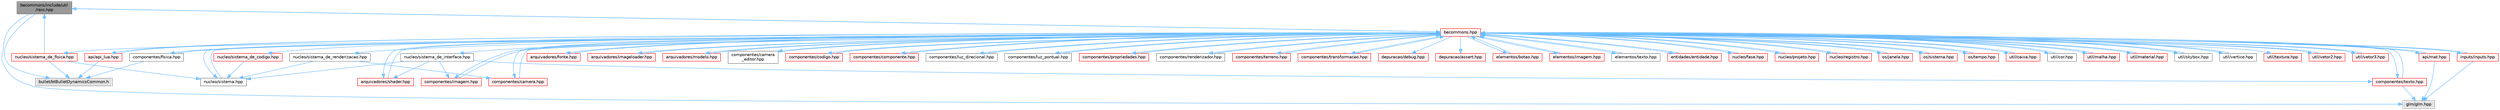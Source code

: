 digraph "becommons/include/util/raio.hpp"
{
 // LATEX_PDF_SIZE
  bgcolor="transparent";
  edge [fontname=Helvetica,fontsize=10,labelfontname=Helvetica,labelfontsize=10];
  node [fontname=Helvetica,fontsize=10,shape=box,height=0.2,width=0.4];
  Node1 [id="Node000001",label="becommons/include/util\l/raio.hpp",height=0.2,width=0.4,color="gray40", fillcolor="grey60", style="filled", fontcolor="black",tooltip=" "];
  Node1 -> Node2 [id="edge1_Node000001_Node000002",color="steelblue1",style="solid",tooltip=" "];
  Node2 [id="Node000002",label="glm/glm.hpp",height=0.2,width=0.4,color="grey60", fillcolor="#E0E0E0", style="filled",tooltip=" "];
  Node1 -> Node3 [id="edge2_Node000001_Node000003",color="steelblue1",style="solid",tooltip=" "];
  Node3 [id="Node000003",label="bullet/btBulletDynamicsCommon.h",height=0.2,width=0.4,color="grey60", fillcolor="#E0E0E0", style="filled",tooltip=" "];
  Node1 -> Node4 [id="edge3_Node000001_Node000004",color="steelblue1",style="solid",tooltip=" "];
  Node4 [id="Node000004",label="becommons.hpp",height=0.2,width=0.4,color="red", fillcolor="#FFF0F0", style="filled",URL="$becommons_8hpp.html",tooltip=" "];
  Node4 -> Node5 [id="edge4_Node000004_Node000005",color="steelblue1",style="solid",tooltip=" "];
  Node5 [id="Node000005",label="api/api_lua.hpp",height=0.2,width=0.4,color="red", fillcolor="#FFF0F0", style="filled",URL="$api__lua_8hpp.html",tooltip="Gerencia a configuração do luabridge para api lua."];
  Node5 -> Node3 [id="edge5_Node000005_Node000003",color="steelblue1",style="solid",tooltip=" "];
  Node5 -> Node4 [id="edge6_Node000005_Node000004",color="steelblue1",style="solid",tooltip=" "];
  Node4 -> Node9 [id="edge7_Node000004_Node000009",color="steelblue1",style="solid",tooltip=" "];
  Node9 [id="Node000009",label="api/mat.hpp",height=0.2,width=0.4,color="red", fillcolor="#FFF0F0", style="filled",URL="$mat_8hpp.html",tooltip="Gerencia funçoes matemáticas."];
  Node9 -> Node2 [id="edge8_Node000009_Node000002",color="steelblue1",style="solid",tooltip=" "];
  Node9 -> Node4 [id="edge9_Node000009_Node000004",color="steelblue1",style="solid",tooltip=" "];
  Node4 -> Node11 [id="edge10_Node000004_Node000011",color="steelblue1",style="solid",tooltip=" "];
  Node11 [id="Node000011",label="arquivadores/fonte.hpp",height=0.2,width=0.4,color="red", fillcolor="#FFF0F0", style="filled",URL="$fonte_8hpp.html",tooltip="Define estruturas básicas para renderização de textos."];
  Node11 -> Node4 [id="edge11_Node000011_Node000004",color="steelblue1",style="solid",tooltip=" "];
  Node4 -> Node16 [id="edge12_Node000004_Node000016",color="steelblue1",style="solid",tooltip=" "];
  Node16 [id="Node000016",label="arquivadores/imageloader.hpp",height=0.2,width=0.4,color="red", fillcolor="#FFF0F0", style="filled",URL="$imageloader_8hpp.html",tooltip="Gerencia as imagems/texturas carregadas na engine."];
  Node16 -> Node4 [id="edge13_Node000016_Node000004",color="steelblue1",style="solid",tooltip=" "];
  Node4 -> Node22 [id="edge14_Node000004_Node000022",color="steelblue1",style="solid",tooltip=" "];
  Node22 [id="Node000022",label="arquivadores/modelo.hpp",height=0.2,width=0.4,color="red", fillcolor="#FFF0F0", style="filled",URL="$modelo_8hpp.html",tooltip="Carrega um modelo usando a biblioteca assimp com base em um diretório."];
  Node22 -> Node4 [id="edge15_Node000022_Node000004",color="steelblue1",style="solid",tooltip=" "];
  Node4 -> Node24 [id="edge16_Node000004_Node000024",color="steelblue1",style="solid",tooltip=" "];
  Node24 [id="Node000024",label="arquivadores/shader.hpp",height=0.2,width=0.4,color="red", fillcolor="#FFF0F0", style="filled",URL="$shader_8hpp.html",tooltip="Gerencia os shaders GLSL."];
  Node24 -> Node4 [id="edge17_Node000024_Node000004",color="steelblue1",style="solid",tooltip=" "];
  Node4 -> Node30 [id="edge18_Node000004_Node000030",color="steelblue1",style="solid",tooltip=" "];
  Node30 [id="Node000030",label="componentes/camera.hpp",height=0.2,width=0.4,color="red", fillcolor="#FFF0F0", style="filled",URL="$camera_8hpp.html",tooltip="Estrutura básica de câmera."];
  Node30 -> Node4 [id="edge19_Node000030_Node000004",color="steelblue1",style="solid",tooltip=" "];
  Node4 -> Node33 [id="edge20_Node000004_Node000033",color="steelblue1",style="solid",tooltip=" "];
  Node33 [id="Node000033",label="componentes/camera\l_editor.hpp",height=0.2,width=0.4,color="grey40", fillcolor="white", style="filled",URL="$camera__editor_8hpp.html",tooltip=" "];
  Node33 -> Node4 [id="edge21_Node000033_Node000004",color="steelblue1",style="solid",tooltip=" "];
  Node4 -> Node34 [id="edge22_Node000004_Node000034",color="steelblue1",style="solid",tooltip=" "];
  Node34 [id="Node000034",label="componentes/codigo.hpp",height=0.2,width=0.4,color="red", fillcolor="#FFF0F0", style="filled",URL="$codigo_8hpp.html",tooltip="Componente de código para entidades ECS."];
  Node34 -> Node4 [id="edge23_Node000034_Node000004",color="steelblue1",style="solid",tooltip=" "];
  Node4 -> Node36 [id="edge24_Node000004_Node000036",color="steelblue1",style="solid",tooltip=" "];
  Node36 [id="Node000036",label="componentes/componente.hpp",height=0.2,width=0.4,color="red", fillcolor="#FFF0F0", style="filled",URL="$componente_8hpp.html",tooltip="Estrutura base para componetes."];
  Node36 -> Node4 [id="edge25_Node000036_Node000004",color="steelblue1",style="solid",tooltip=" "];
  Node4 -> Node41 [id="edge26_Node000004_Node000041",color="steelblue1",style="solid",tooltip=" "];
  Node41 [id="Node000041",label="componentes/fisica.hpp",height=0.2,width=0.4,color="grey40", fillcolor="white", style="filled",URL="$fisica_8hpp.html",tooltip="Componente de física para entidades ECS."];
  Node41 -> Node3 [id="edge27_Node000041_Node000003",color="steelblue1",style="solid",tooltip=" "];
  Node41 -> Node4 [id="edge28_Node000041_Node000004",color="steelblue1",style="solid",tooltip=" "];
  Node4 -> Node42 [id="edge29_Node000004_Node000042",color="steelblue1",style="solid",tooltip=" "];
  Node42 [id="Node000042",label="componentes/imagem.hpp",height=0.2,width=0.4,color="red", fillcolor="#FFF0F0", style="filled",URL="$componentes_2imagem_8hpp.html",tooltip=" "];
  Node42 -> Node4 [id="edge30_Node000042_Node000004",color="steelblue1",style="solid",tooltip=" "];
  Node4 -> Node43 [id="edge31_Node000004_Node000043",color="steelblue1",style="solid",tooltip=" "];
  Node43 [id="Node000043",label="componentes/luz_direcional.hpp",height=0.2,width=0.4,color="grey40", fillcolor="white", style="filled",URL="$luz__direcional_8hpp.html",tooltip=" "];
  Node43 -> Node4 [id="edge32_Node000043_Node000004",color="steelblue1",style="solid",tooltip=" "];
  Node4 -> Node44 [id="edge33_Node000004_Node000044",color="steelblue1",style="solid",tooltip=" "];
  Node44 [id="Node000044",label="componentes/luz_pontual.hpp",height=0.2,width=0.4,color="grey40", fillcolor="white", style="filled",URL="$luz__pontual_8hpp.html",tooltip=" "];
  Node44 -> Node4 [id="edge34_Node000044_Node000004",color="steelblue1",style="solid",tooltip=" "];
  Node4 -> Node45 [id="edge35_Node000004_Node000045",color="steelblue1",style="solid",tooltip=" "];
  Node45 [id="Node000045",label="componentes/propriedades.hpp",height=0.2,width=0.4,color="red", fillcolor="#FFF0F0", style="filled",URL="$propriedades_8hpp.html",tooltip=" "];
  Node45 -> Node4 [id="edge36_Node000045_Node000004",color="steelblue1",style="solid",tooltip=" "];
  Node4 -> Node46 [id="edge37_Node000004_Node000046",color="steelblue1",style="solid",tooltip=" "];
  Node46 [id="Node000046",label="componentes/renderizador.hpp",height=0.2,width=0.4,color="grey40", fillcolor="white", style="filled",URL="$renderizador_8hpp.html",tooltip=" "];
  Node46 -> Node4 [id="edge38_Node000046_Node000004",color="steelblue1",style="solid",tooltip=" "];
  Node4 -> Node47 [id="edge39_Node000004_Node000047",color="steelblue1",style="solid",tooltip=" "];
  Node47 [id="Node000047",label="componentes/terreno.hpp",height=0.2,width=0.4,color="red", fillcolor="#FFF0F0", style="filled",URL="$terreno_8hpp.html",tooltip=" "];
  Node47 -> Node4 [id="edge40_Node000047_Node000004",color="steelblue1",style="solid",tooltip=" "];
  Node4 -> Node48 [id="edge41_Node000004_Node000048",color="steelblue1",style="solid",tooltip=" "];
  Node48 [id="Node000048",label="componentes/texto.hpp",height=0.2,width=0.4,color="red", fillcolor="#FFF0F0", style="filled",URL="$componentes_2texto_8hpp.html",tooltip=" "];
  Node48 -> Node2 [id="edge42_Node000048_Node000002",color="steelblue1",style="solid",tooltip=" "];
  Node48 -> Node4 [id="edge43_Node000048_Node000004",color="steelblue1",style="solid",tooltip=" "];
  Node4 -> Node49 [id="edge44_Node000004_Node000049",color="steelblue1",style="solid",tooltip=" "];
  Node49 [id="Node000049",label="componentes/transformacao.hpp",height=0.2,width=0.4,color="red", fillcolor="#FFF0F0", style="filled",URL="$transformacao_8hpp.html",tooltip="Calcula a mtriz de modelo para um objeto 3d qualquer."];
  Node49 -> Node4 [id="edge45_Node000049_Node000004",color="steelblue1",style="solid",tooltip=" "];
  Node4 -> Node53 [id="edge46_Node000004_Node000053",color="steelblue1",style="solid",tooltip=" "];
  Node53 [id="Node000053",label="depuracao/debug.hpp",height=0.2,width=0.4,color="red", fillcolor="#FFF0F0", style="filled",URL="$debug_8hpp.html",tooltip=" "];
  Node4 -> Node54 [id="edge47_Node000004_Node000054",color="steelblue1",style="solid",tooltip=" "];
  Node54 [id="Node000054",label="depuracao/assert.hpp",height=0.2,width=0.4,color="red", fillcolor="#FFF0F0", style="filled",URL="$assert_8hpp.html",tooltip=" "];
  Node4 -> Node57 [id="edge48_Node000004_Node000057",color="steelblue1",style="solid",tooltip=" "];
  Node57 [id="Node000057",label="elementos/botao.hpp",height=0.2,width=0.4,color="red", fillcolor="#FFF0F0", style="filled",URL="$botao_8hpp.html",tooltip=" "];
  Node57 -> Node4 [id="edge49_Node000057_Node000004",color="steelblue1",style="solid",tooltip=" "];
  Node4 -> Node59 [id="edge50_Node000004_Node000059",color="steelblue1",style="solid",tooltip=" "];
  Node59 [id="Node000059",label="elementos/imagem.hpp",height=0.2,width=0.4,color="red", fillcolor="#FFF0F0", style="filled",URL="$elementos_2imagem_8hpp.html",tooltip="Gerencia a configuração do luabridge para api lua."];
  Node59 -> Node4 [id="edge51_Node000059_Node000004",color="steelblue1",style="solid",tooltip=" "];
  Node4 -> Node60 [id="edge52_Node000004_Node000060",color="steelblue1",style="solid",tooltip=" "];
  Node60 [id="Node000060",label="elementos/texto.hpp",height=0.2,width=0.4,color="grey40", fillcolor="white", style="filled",URL="$elementos_2texto_8hpp.html",tooltip=" "];
  Node60 -> Node4 [id="edge53_Node000060_Node000004",color="steelblue1",style="solid",tooltip=" "];
  Node4 -> Node61 [id="edge54_Node000004_Node000061",color="steelblue1",style="solid",tooltip=" "];
  Node61 [id="Node000061",label="entidades/entidade.hpp",height=0.2,width=0.4,color="red", fillcolor="#FFF0F0", style="filled",URL="$entidade_8hpp.html",tooltip="Inclusoes e defini��es relacionadas � entidade."];
  Node61 -> Node4 [id="edge55_Node000061_Node000004",color="steelblue1",style="solid",tooltip=" "];
  Node4 -> Node62 [id="edge56_Node000004_Node000062",color="steelblue1",style="solid",tooltip=" "];
  Node62 [id="Node000062",label="inputs/inputs.hpp",height=0.2,width=0.4,color="red", fillcolor="#FFF0F0", style="filled",URL="$inputs_8hpp.html",tooltip=" "];
  Node62 -> Node2 [id="edge57_Node000062_Node000002",color="steelblue1",style="solid",tooltip=" "];
  Node62 -> Node4 [id="edge58_Node000062_Node000004",color="steelblue1",style="solid",tooltip=" "];
  Node4 -> Node63 [id="edge59_Node000004_Node000063",color="steelblue1",style="solid",tooltip=" "];
  Node63 [id="Node000063",label="nucleo/fase.hpp",height=0.2,width=0.4,color="red", fillcolor="#FFF0F0", style="filled",URL="$fase_8hpp.html",tooltip="Gerencia sistemas numa fase."];
  Node63 -> Node4 [id="edge60_Node000063_Node000004",color="steelblue1",style="solid",tooltip=" "];
  Node4 -> Node64 [id="edge61_Node000004_Node000064",color="steelblue1",style="solid",tooltip=" "];
  Node64 [id="Node000064",label="nucleo/projeto.hpp",height=0.2,width=0.4,color="red", fillcolor="#FFF0F0", style="filled",URL="$projeto_8hpp.html",tooltip="Gerencia configurações do projeto."];
  Node64 -> Node4 [id="edge62_Node000064_Node000004",color="steelblue1",style="solid",tooltip=" "];
  Node4 -> Node65 [id="edge63_Node000004_Node000065",color="steelblue1",style="solid",tooltip=" "];
  Node65 [id="Node000065",label="nucleo/registro.hpp",height=0.2,width=0.4,color="red", fillcolor="#FFF0F0", style="filled",URL="$registro_8hpp.html",tooltip="Inclusoes e definições relacionadas à registro."];
  Node65 -> Node4 [id="edge64_Node000065_Node000004",color="steelblue1",style="solid",tooltip=" "];
  Node4 -> Node67 [id="edge65_Node000004_Node000067",color="steelblue1",style="solid",tooltip=" "];
  Node67 [id="Node000067",label="nucleo/sistema.hpp",height=0.2,width=0.4,color="grey40", fillcolor="white", style="filled",URL="$nucleo_2sistema_8hpp.html",tooltip=" "];
  Node67 -> Node4 [id="edge66_Node000067_Node000004",color="steelblue1",style="solid",tooltip=" "];
  Node4 -> Node68 [id="edge67_Node000004_Node000068",color="steelblue1",style="solid",tooltip=" "];
  Node68 [id="Node000068",label="nucleo/sistema_de_codigo.hpp",height=0.2,width=0.4,color="red", fillcolor="#FFF0F0", style="filled",URL="$sistema__de__codigo_8hpp.html",tooltip=" "];
  Node68 -> Node67 [id="edge68_Node000068_Node000067",color="steelblue1",style="solid",tooltip=" "];
  Node4 -> Node71 [id="edge69_Node000004_Node000071",color="steelblue1",style="solid",tooltip=" "];
  Node71 [id="Node000071",label="nucleo/sistema_de_fisica.hpp",height=0.2,width=0.4,color="red", fillcolor="#FFF0F0", style="filled",URL="$sistema__de__fisica_8hpp.html",tooltip="Gerencia a fisica de jogo com o bullet3."];
  Node71 -> Node67 [id="edge70_Node000071_Node000067",color="steelblue1",style="solid",tooltip=" "];
  Node71 -> Node1 [id="edge71_Node000071_Node000001",color="steelblue1",style="solid",tooltip=" "];
  Node71 -> Node3 [id="edge72_Node000071_Node000003",color="steelblue1",style="solid",tooltip=" "];
  Node4 -> Node72 [id="edge73_Node000004_Node000072",color="steelblue1",style="solid",tooltip=" "];
  Node72 [id="Node000072",label="nucleo/sistema_de_interface.hpp",height=0.2,width=0.4,color="grey40", fillcolor="white", style="filled",URL="$sistema__de__interface_8hpp.html",tooltip=" "];
  Node72 -> Node67 [id="edge74_Node000072_Node000067",color="steelblue1",style="solid",tooltip=" "];
  Node72 -> Node24 [id="edge75_Node000072_Node000024",color="steelblue1",style="solid",tooltip=" "];
  Node72 -> Node48 [id="edge76_Node000072_Node000048",color="steelblue1",style="solid",tooltip=" "];
  Node72 -> Node42 [id="edge77_Node000072_Node000042",color="steelblue1",style="solid",tooltip=" "];
  Node4 -> Node73 [id="edge78_Node000004_Node000073",color="steelblue1",style="solid",tooltip=" "];
  Node73 [id="Node000073",label="nucleo/sistema_de_renderizacao.hpp",height=0.2,width=0.4,color="grey40", fillcolor="white", style="filled",URL="$sistema__de__renderizacao_8hpp.html",tooltip="Gerencia a renderizacao."];
  Node73 -> Node67 [id="edge79_Node000073_Node000067",color="steelblue1",style="solid",tooltip=" "];
  Node73 -> Node30 [id="edge80_Node000073_Node000030",color="steelblue1",style="solid",tooltip=" "];
  Node4 -> Node74 [id="edge81_Node000004_Node000074",color="steelblue1",style="solid",tooltip=" "];
  Node74 [id="Node000074",label="os/janela.hpp",height=0.2,width=0.4,color="red", fillcolor="#FFF0F0", style="filled",URL="$janela_8hpp.html",tooltip="Inicia e gerencia janela glfw."];
  Node74 -> Node4 [id="edge82_Node000074_Node000004",color="steelblue1",style="solid",tooltip=" "];
  Node4 -> Node75 [id="edge83_Node000004_Node000075",color="steelblue1",style="solid",tooltip=" "];
  Node75 [id="Node000075",label="os/sistema.hpp",height=0.2,width=0.4,color="red", fillcolor="#FFF0F0", style="filled",URL="$os_2sistema_8hpp.html",tooltip="funçoes do sistema"];
  Node75 -> Node4 [id="edge84_Node000075_Node000004",color="steelblue1",style="solid",tooltip=" "];
  Node4 -> Node78 [id="edge85_Node000004_Node000078",color="steelblue1",style="solid",tooltip=" "];
  Node78 [id="Node000078",label="os/tempo.hpp",height=0.2,width=0.4,color="red", fillcolor="#FFF0F0", style="filled",URL="$tempo_8hpp.html",tooltip="Inicia e gerencia o tempo."];
  Node78 -> Node4 [id="edge86_Node000078_Node000004",color="steelblue1",style="solid",tooltip=" "];
  Node4 -> Node80 [id="edge87_Node000004_Node000080",color="steelblue1",style="solid",tooltip=" "];
  Node80 [id="Node000080",label="util/caixa.hpp",height=0.2,width=0.4,color="red", fillcolor="#FFF0F0", style="filled",URL="$caixa_8hpp.html",tooltip=" "];
  Node80 -> Node4 [id="edge88_Node000080_Node000004",color="steelblue1",style="solid",tooltip=" "];
  Node4 -> Node81 [id="edge89_Node000004_Node000081",color="steelblue1",style="solid",tooltip=" "];
  Node81 [id="Node000081",label="util/cor.hpp",height=0.2,width=0.4,color="grey40", fillcolor="white", style="filled",URL="$cor_8hpp.html",tooltip=" "];
  Node81 -> Node4 [id="edge90_Node000081_Node000004",color="steelblue1",style="solid",tooltip=" "];
  Node4 -> Node82 [id="edge91_Node000004_Node000082",color="steelblue1",style="solid",tooltip=" "];
  Node82 [id="Node000082",label="util/malha.hpp",height=0.2,width=0.4,color="red", fillcolor="#FFF0F0", style="filled",URL="$malha_8hpp.html",tooltip=" "];
  Node82 -> Node4 [id="edge92_Node000082_Node000004",color="steelblue1",style="solid",tooltip=" "];
  Node4 -> Node83 [id="edge93_Node000004_Node000083",color="steelblue1",style="solid",tooltip=" "];
  Node83 [id="Node000083",label="util/material.hpp",height=0.2,width=0.4,color="red", fillcolor="#FFF0F0", style="filled",URL="$material_8hpp.html",tooltip=" "];
  Node83 -> Node4 [id="edge94_Node000083_Node000004",color="steelblue1",style="solid",tooltip=" "];
  Node4 -> Node1 [id="edge95_Node000004_Node000001",color="steelblue1",style="solid",tooltip=" "];
  Node4 -> Node84 [id="edge96_Node000004_Node000084",color="steelblue1",style="solid",tooltip=" "];
  Node84 [id="Node000084",label="util/skybox.hpp",height=0.2,width=0.4,color="grey40", fillcolor="white", style="filled",URL="$skybox_8hpp.html",tooltip=" "];
  Node84 -> Node4 [id="edge97_Node000084_Node000004",color="steelblue1",style="solid",tooltip=" "];
  Node4 -> Node85 [id="edge98_Node000004_Node000085",color="steelblue1",style="solid",tooltip=" "];
  Node85 [id="Node000085",label="util/vertice.hpp",height=0.2,width=0.4,color="grey40", fillcolor="white", style="filled",URL="$vertice_8hpp.html",tooltip=" "];
  Node85 -> Node4 [id="edge99_Node000085_Node000004",color="steelblue1",style="solid",tooltip=" "];
  Node4 -> Node86 [id="edge100_Node000004_Node000086",color="steelblue1",style="solid",tooltip=" "];
  Node86 [id="Node000086",label="util/textura.hpp",height=0.2,width=0.4,color="red", fillcolor="#FFF0F0", style="filled",URL="$textura_8hpp.html",tooltip=" "];
  Node4 -> Node87 [id="edge101_Node000004_Node000087",color="steelblue1",style="solid",tooltip=" "];
  Node87 [id="Node000087",label="util/vetor2.hpp",height=0.2,width=0.4,color="red", fillcolor="#FFF0F0", style="filled",URL="$vetor2_8hpp.html",tooltip=" "];
  Node87 -> Node4 [id="edge102_Node000087_Node000004",color="steelblue1",style="solid",tooltip=" "];
  Node4 -> Node88 [id="edge103_Node000004_Node000088",color="steelblue1",style="solid",tooltip=" "];
  Node88 [id="Node000088",label="util/vetor3.hpp",height=0.2,width=0.4,color="red", fillcolor="#FFF0F0", style="filled",URL="$vetor3_8hpp.html",tooltip=" "];
  Node88 -> Node4 [id="edge104_Node000088_Node000004",color="steelblue1",style="solid",tooltip=" "];
}
